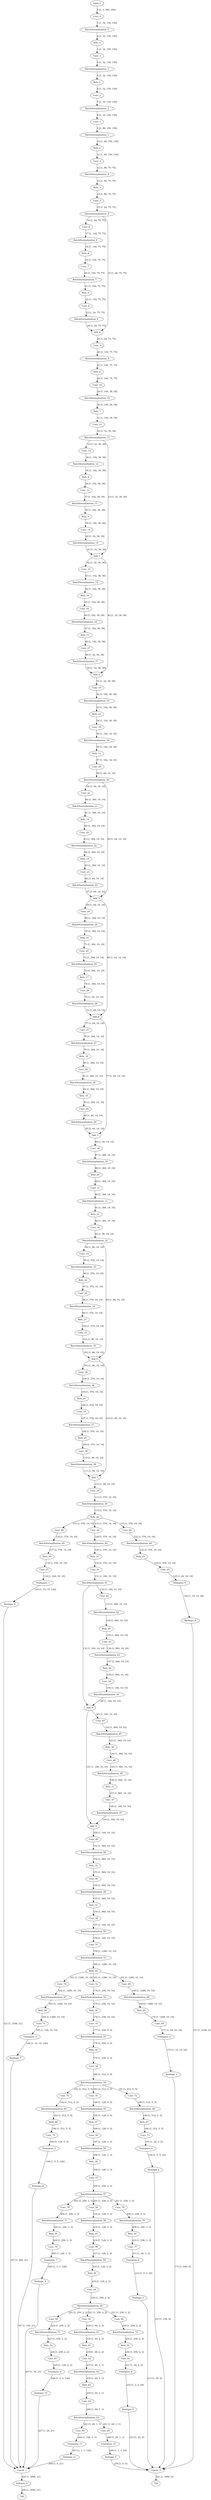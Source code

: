 strict digraph  {
"input.1";
Conv_0;
BatchNormalization_0;
Relu_0;
Conv_1;
BatchNormalization_1;
Relu_1;
Conv_2;
BatchNormalization_2;
Conv_3;
BatchNormalization_3;
Relu_2;
Conv_4;
BatchNormalization_4;
Relu_3;
Conv_5;
BatchNormalization_5;
Conv_6;
Add_0;
BatchNormalization_6;
Relu_4;
Conv_7;
BatchNormalization_7;
Relu_5;
Conv_8;
BatchNormalization_8;
Conv_9;
BatchNormalization_9;
Relu_6;
Conv_10;
BatchNormalization_10;
Relu_7;
Conv_11;
BatchNormalization_11;
Conv_12;
Add_1;
BatchNormalization_12;
Relu_8;
Conv_13;
BatchNormalization_13;
Relu_9;
Conv_14;
BatchNormalization_14;
Conv_15;
Add_2;
BatchNormalization_15;
Relu_10;
Conv_16;
BatchNormalization_16;
Relu_11;
Conv_17;
BatchNormalization_17;
Conv_18;
BatchNormalization_18;
Relu_12;
Conv_19;
BatchNormalization_19;
Relu_13;
Conv_20;
BatchNormalization_20;
Conv_21;
Add_3;
BatchNormalization_21;
Relu_14;
Conv_22;
BatchNormalization_22;
Relu_15;
Conv_23;
BatchNormalization_23;
Conv_24;
Add_4;
BatchNormalization_24;
Relu_16;
Conv_25;
BatchNormalization_25;
Relu_17;
Conv_26;
BatchNormalization_26;
Conv_27;
Add_5;
BatchNormalization_27;
Relu_18;
Conv_28;
BatchNormalization_28;
Relu_19;
Conv_29;
BatchNormalization_29;
Conv_30;
BatchNormalization_30;
Relu_20;
Conv_31;
BatchNormalization_31;
Relu_21;
Conv_32;
BatchNormalization_32;
Conv_33;
Add_6;
BatchNormalization_33;
Relu_22;
Conv_34;
BatchNormalization_34;
Relu_23;
Conv_35;
BatchNormalization_35;
Conv_36;
Add_7;
BatchNormalization_36;
Relu_24;
Conv_37;
BatchNormalization_37;
Relu_25;
Conv_38;
BatchNormalization_38;
Conv_39;
BatchNormalization_39;
Relu_26;
Conv_66;
Conv_64;
Conv_40;
BatchNormalization_65;
Relu_44;
Conv_67;
Transpose_1;
Reshape_6;
Concat_1;
BatchNormalization_64;
Relu_43;
Conv_65;
Transpose_0;
Reshape_0;
Concat_0;
BatchNormalization_40;
Relu_27;
Conv_41;
BatchNormalization_41;
Conv_42;
Add_8;
BatchNormalization_42;
Relu_28;
Conv_43;
BatchNormalization_43;
Relu_29;
Conv_44;
BatchNormalization_44;
Conv_45;
Add_9;
BatchNormalization_45;
Relu_30;
Conv_46;
BatchNormalization_46;
Relu_31;
Conv_47;
BatchNormalization_47;
Conv_48;
BatchNormalization_48;
Relu_32;
Conv_49;
BatchNormalization_49;
Relu_33;
Conv_50;
BatchNormalization_50;
Conv_51;
BatchNormalization_51;
Relu_34;
Conv_70;
Conv_68;
Conv_52;
BatchNormalization_67;
Relu_46;
Conv_71;
Transpose_3;
Reshape_7;
BatchNormalization_66;
Relu_45;
Conv_69;
Transpose_2;
Reshape_1;
BatchNormalization_52;
Relu_35;
Conv_53;
BatchNormalization_53;
Relu_36;
Conv_54;
BatchNormalization_54;
Conv_74;
Conv_72;
Conv_55;
BatchNormalization_69;
Relu_48;
Conv_75;
Transpose_5;
Reshape_8;
BatchNormalization_68;
Relu_47;
Conv_73;
Transpose_4;
Reshape_2;
BatchNormalization_55;
Relu_37;
Conv_56;
BatchNormalization_56;
Relu_38;
Conv_57;
BatchNormalization_57;
Conv_78;
Conv_76;
Conv_58;
BatchNormalization_71;
Relu_50;
Conv_79;
Transpose_7;
Reshape_9;
BatchNormalization_70;
Relu_49;
Conv_77;
Transpose_6;
Reshape_3;
BatchNormalization_58;
Relu_39;
Conv_59;
BatchNormalization_59;
Relu_40;
Conv_60;
BatchNormalization_60;
Conv_82;
Conv_80;
Conv_61;
BatchNormalization_73;
Relu_52;
Conv_83;
Transpose_9;
Reshape_10;
BatchNormalization_72;
Relu_51;
Conv_81;
Transpose_8;
Reshape_4;
BatchNormalization_61;
Relu_41;
Conv_62;
BatchNormalization_62;
Relu_42;
Conv_63;
BatchNormalization_63;
Conv_85;
Conv_84;
Transpose_11;
Reshape_11;
Softmax_0;
740;
Transpose_10;
Reshape_5;
726;
"input.1" -> Conv_0  [label="0 [1, 3, 300, 300]"];
Conv_0 -> BatchNormalization_0  [label="1 [1, 32, 150, 150]"];
BatchNormalization_0 -> Relu_0  [label="2 [1, 32, 150, 150]"];
Relu_0 -> Conv_1  [label="3 [1, 32, 150, 150]"];
Conv_1 -> BatchNormalization_1  [label="4 [1, 32, 150, 150]"];
BatchNormalization_1 -> Relu_1  [label="5 [1, 32, 150, 150]"];
Relu_1 -> Conv_2  [label="6 [1, 32, 150, 150]"];
Conv_2 -> BatchNormalization_2  [label="7 [1, 16, 150, 150]"];
BatchNormalization_2 -> Conv_3  [label="8 [1, 16, 150, 150]"];
Conv_3 -> BatchNormalization_3  [label="9 [1, 96, 150, 150]"];
BatchNormalization_3 -> Relu_2  [label="10 [1, 96, 150, 150]"];
Relu_2 -> Conv_4  [label="11 [1, 96, 150, 150]"];
Conv_4 -> BatchNormalization_4  [label="12 [1, 96, 75, 75]"];
BatchNormalization_4 -> Relu_3  [label="13 [1, 96, 75, 75]"];
Relu_3 -> Conv_5  [label="14 [1, 96, 75, 75]"];
Conv_5 -> BatchNormalization_5  [label="15 [1, 24, 75, 75]"];
BatchNormalization_5 -> Conv_6  [label="16 [1, 24, 75, 75]"];
BatchNormalization_5 -> Add_0  [label="16 [1, 24, 75, 75]"];
Conv_6 -> BatchNormalization_6  [label="17 [1, 144, 75, 75]"];
Add_0 -> Conv_9  [label="25 [1, 24, 75, 75]"];
BatchNormalization_6 -> Relu_4  [label="18 [1, 144, 75, 75]"];
Relu_4 -> Conv_7  [label="19 [1, 144, 75, 75]"];
Conv_7 -> BatchNormalization_7  [label="20 [1, 144, 75, 75]"];
BatchNormalization_7 -> Relu_5  [label="21 [1, 144, 75, 75]"];
Relu_5 -> Conv_8  [label="22 [1, 144, 75, 75]"];
Conv_8 -> BatchNormalization_8  [label="23 [1, 24, 75, 75]"];
BatchNormalization_8 -> Add_0  [label="24 [1, 24, 75, 75]"];
Conv_9 -> BatchNormalization_9  [label="26 [1, 144, 75, 75]"];
BatchNormalization_9 -> Relu_6  [label="27 [1, 144, 75, 75]"];
Relu_6 -> Conv_10  [label="28 [1, 144, 75, 75]"];
Conv_10 -> BatchNormalization_10  [label="29 [1, 144, 38, 38]"];
BatchNormalization_10 -> Relu_7  [label="30 [1, 144, 38, 38]"];
Relu_7 -> Conv_11  [label="31 [1, 144, 38, 38]"];
Conv_11 -> BatchNormalization_11  [label="32 [1, 32, 38, 38]"];
BatchNormalization_11 -> Conv_12  [label="33 [1, 32, 38, 38]"];
BatchNormalization_11 -> Add_1  [label="33 [1, 32, 38, 38]"];
Conv_12 -> BatchNormalization_12  [label="34 [1, 192, 38, 38]"];
Add_1 -> Conv_15  [label="42 [1, 32, 38, 38]"];
Add_1 -> Add_2  [label="42 [1, 32, 38, 38]"];
BatchNormalization_12 -> Relu_8  [label="35 [1, 192, 38, 38]"];
Relu_8 -> Conv_13  [label="36 [1, 192, 38, 38]"];
Conv_13 -> BatchNormalization_13  [label="37 [1, 192, 38, 38]"];
BatchNormalization_13 -> Relu_9  [label="38 [1, 192, 38, 38]"];
Relu_9 -> Conv_14  [label="39 [1, 192, 38, 38]"];
Conv_14 -> BatchNormalization_14  [label="40 [1, 32, 38, 38]"];
BatchNormalization_14 -> Add_1  [label="41 [1, 32, 38, 38]"];
Conv_15 -> BatchNormalization_15  [label="43 [1, 192, 38, 38]"];
Add_2 -> Conv_18  [label="51 [1, 32, 38, 38]"];
BatchNormalization_15 -> Relu_10  [label="44 [1, 192, 38, 38]"];
Relu_10 -> Conv_16  [label="45 [1, 192, 38, 38]"];
Conv_16 -> BatchNormalization_16  [label="46 [1, 192, 38, 38]"];
BatchNormalization_16 -> Relu_11  [label="47 [1, 192, 38, 38]"];
Relu_11 -> Conv_17  [label="48 [1, 192, 38, 38]"];
Conv_17 -> BatchNormalization_17  [label="49 [1, 32, 38, 38]"];
BatchNormalization_17 -> Add_2  [label="50 [1, 32, 38, 38]"];
Conv_18 -> BatchNormalization_18  [label="52 [1, 192, 38, 38]"];
BatchNormalization_18 -> Relu_12  [label="53 [1, 192, 38, 38]"];
Relu_12 -> Conv_19  [label="54 [1, 192, 38, 38]"];
Conv_19 -> BatchNormalization_19  [label="55 [1, 192, 19, 19]"];
BatchNormalization_19 -> Relu_13  [label="56 [1, 192, 19, 19]"];
Relu_13 -> Conv_20  [label="57 [1, 192, 19, 19]"];
Conv_20 -> BatchNormalization_20  [label="58 [1, 64, 19, 19]"];
BatchNormalization_20 -> Conv_21  [label="59 [1, 64, 19, 19]"];
BatchNormalization_20 -> Add_3  [label="59 [1, 64, 19, 19]"];
Conv_21 -> BatchNormalization_21  [label="60 [1, 384, 19, 19]"];
Add_3 -> Conv_24  [label="68 [1, 64, 19, 19]"];
Add_3 -> Add_4  [label="68 [1, 64, 19, 19]"];
BatchNormalization_21 -> Relu_14  [label="61 [1, 384, 19, 19]"];
Relu_14 -> Conv_22  [label="62 [1, 384, 19, 19]"];
Conv_22 -> BatchNormalization_22  [label="63 [1, 384, 19, 19]"];
BatchNormalization_22 -> Relu_15  [label="64 [1, 384, 19, 19]"];
Relu_15 -> Conv_23  [label="65 [1, 384, 19, 19]"];
Conv_23 -> BatchNormalization_23  [label="66 [1, 64, 19, 19]"];
BatchNormalization_23 -> Add_3  [label="67 [1, 64, 19, 19]"];
Conv_24 -> BatchNormalization_24  [label="69 [1, 384, 19, 19]"];
Add_4 -> Conv_27  [label="77 [1, 64, 19, 19]"];
Add_4 -> Add_5  [label="77 [1, 64, 19, 19]"];
BatchNormalization_24 -> Relu_16  [label="70 [1, 384, 19, 19]"];
Relu_16 -> Conv_25  [label="71 [1, 384, 19, 19]"];
Conv_25 -> BatchNormalization_25  [label="72 [1, 384, 19, 19]"];
BatchNormalization_25 -> Relu_17  [label="73 [1, 384, 19, 19]"];
Relu_17 -> Conv_26  [label="74 [1, 384, 19, 19]"];
Conv_26 -> BatchNormalization_26  [label="75 [1, 64, 19, 19]"];
BatchNormalization_26 -> Add_4  [label="76 [1, 64, 19, 19]"];
Conv_27 -> BatchNormalization_27  [label="78 [1, 384, 19, 19]"];
Add_5 -> Conv_30  [label="86 [1, 64, 19, 19]"];
BatchNormalization_27 -> Relu_18  [label="79 [1, 384, 19, 19]"];
Relu_18 -> Conv_28  [label="80 [1, 384, 19, 19]"];
Conv_28 -> BatchNormalization_28  [label="81 [1, 384, 19, 19]"];
BatchNormalization_28 -> Relu_19  [label="82 [1, 384, 19, 19]"];
Relu_19 -> Conv_29  [label="83 [1, 384, 19, 19]"];
Conv_29 -> BatchNormalization_29  [label="84 [1, 64, 19, 19]"];
BatchNormalization_29 -> Add_5  [label="85 [1, 64, 19, 19]"];
Conv_30 -> BatchNormalization_30  [label="87 [1, 384, 19, 19]"];
BatchNormalization_30 -> Relu_20  [label="88 [1, 384, 19, 19]"];
Relu_20 -> Conv_31  [label="89 [1, 384, 19, 19]"];
Conv_31 -> BatchNormalization_31  [label="90 [1, 384, 19, 19]"];
BatchNormalization_31 -> Relu_21  [label="91 [1, 384, 19, 19]"];
Relu_21 -> Conv_32  [label="92 [1, 384, 19, 19]"];
Conv_32 -> BatchNormalization_32  [label="93 [1, 96, 19, 19]"];
BatchNormalization_32 -> Conv_33  [label="94 [1, 96, 19, 19]"];
BatchNormalization_32 -> Add_6  [label="94 [1, 96, 19, 19]"];
Conv_33 -> BatchNormalization_33  [label="95 [1, 576, 19, 19]"];
Add_6 -> Conv_36  [label="103 [1, 96, 19, 19]"];
Add_6 -> Add_7  [label="103 [1, 96, 19, 19]"];
BatchNormalization_33 -> Relu_22  [label="96 [1, 576, 19, 19]"];
Relu_22 -> Conv_34  [label="97 [1, 576, 19, 19]"];
Conv_34 -> BatchNormalization_34  [label="98 [1, 576, 19, 19]"];
BatchNormalization_34 -> Relu_23  [label="99 [1, 576, 19, 19]"];
Relu_23 -> Conv_35  [label="100 [1, 576, 19, 19]"];
Conv_35 -> BatchNormalization_35  [label="101 [1, 96, 19, 19]"];
BatchNormalization_35 -> Add_6  [label="102 [1, 96, 19, 19]"];
Conv_36 -> BatchNormalization_36  [label="104 [1, 576, 19, 19]"];
Add_7 -> Conv_39  [label="112 [1, 96, 19, 19]"];
BatchNormalization_36 -> Relu_24  [label="105 [1, 576, 19, 19]"];
Relu_24 -> Conv_37  [label="106 [1, 576, 19, 19]"];
Conv_37 -> BatchNormalization_37  [label="107 [1, 576, 19, 19]"];
BatchNormalization_37 -> Relu_25  [label="108 [1, 576, 19, 19]"];
Relu_25 -> Conv_38  [label="109 [1, 576, 19, 19]"];
Conv_38 -> BatchNormalization_38  [label="110 [1, 96, 19, 19]"];
BatchNormalization_38 -> Add_7  [label="111 [1, 96, 19, 19]"];
Conv_39 -> BatchNormalization_39  [label="113 [1, 576, 19, 19]"];
BatchNormalization_39 -> Relu_26  [label="114 [1, 576, 19, 19]"];
Relu_26 -> Conv_66  [label="115 [1, 576, 19, 19]"];
Relu_26 -> Conv_64  [label="115 [1, 576, 19, 19]"];
Relu_26 -> Conv_40  [label="115 [1, 576, 19, 19]"];
Conv_66 -> BatchNormalization_65  [label="116 [1, 576, 19, 19]"];
Conv_64 -> BatchNormalization_64  [label="122 [1, 576, 19, 19]"];
Conv_40 -> BatchNormalization_40  [label="128 [1, 576, 10, 10]"];
BatchNormalization_65 -> Relu_44  [label="117 [1, 576, 19, 19]"];
Relu_44 -> Conv_67  [label="118 [1, 576, 19, 19]"];
Conv_67 -> Transpose_1  [label="119 [1, 126, 19, 19]"];
Transpose_1 -> Reshape_6  [label="120 [1, 19, 19, 126]"];
Reshape_6 -> Concat_1  [label="121 [1, 2166, 21]"];
Concat_1 -> Softmax_0  [label="245 [1, 3000, 21]"];
BatchNormalization_64 -> Relu_43  [label="123 [1, 576, 19, 19]"];
Relu_43 -> Conv_65  [label="124 [1, 576, 19, 19]"];
Conv_65 -> Transpose_0  [label="125 [1, 24, 19, 19]"];
Transpose_0 -> Reshape_0  [label="126 [1, 19, 19, 24]"];
Reshape_0 -> Concat_0  [label="127 [1, 2166, 4]"];
Concat_0 -> 726  [label="251 [1, 3000, 4]"];
BatchNormalization_40 -> Relu_27  [label="129 [1, 576, 10, 10]"];
Relu_27 -> Conv_41  [label="130 [1, 576, 10, 10]"];
Conv_41 -> BatchNormalization_41  [label="131 [1, 160, 10, 10]"];
BatchNormalization_41 -> Conv_42  [label="132 [1, 160, 10, 10]"];
BatchNormalization_41 -> Add_8  [label="132 [1, 160, 10, 10]"];
Conv_42 -> BatchNormalization_42  [label="133 [1, 960, 10, 10]"];
Add_8 -> Conv_45  [label="141 [1, 160, 10, 10]"];
Add_8 -> Add_9  [label="141 [1, 160, 10, 10]"];
BatchNormalization_42 -> Relu_28  [label="134 [1, 960, 10, 10]"];
Relu_28 -> Conv_43  [label="135 [1, 960, 10, 10]"];
Conv_43 -> BatchNormalization_43  [label="136 [1, 960, 10, 10]"];
BatchNormalization_43 -> Relu_29  [label="137 [1, 960, 10, 10]"];
Relu_29 -> Conv_44  [label="138 [1, 960, 10, 10]"];
Conv_44 -> BatchNormalization_44  [label="139 [1, 160, 10, 10]"];
BatchNormalization_44 -> Add_8  [label="140 [1, 160, 10, 10]"];
Conv_45 -> BatchNormalization_45  [label="142 [1, 960, 10, 10]"];
Add_9 -> Conv_48  [label="150 [1, 160, 10, 10]"];
BatchNormalization_45 -> Relu_30  [label="143 [1, 960, 10, 10]"];
Relu_30 -> Conv_46  [label="144 [1, 960, 10, 10]"];
Conv_46 -> BatchNormalization_46  [label="145 [1, 960, 10, 10]"];
BatchNormalization_46 -> Relu_31  [label="146 [1, 960, 10, 10]"];
Relu_31 -> Conv_47  [label="147 [1, 960, 10, 10]"];
Conv_47 -> BatchNormalization_47  [label="148 [1, 160, 10, 10]"];
BatchNormalization_47 -> Add_9  [label="149 [1, 160, 10, 10]"];
Conv_48 -> BatchNormalization_48  [label="151 [1, 960, 10, 10]"];
BatchNormalization_48 -> Relu_32  [label="152 [1, 960, 10, 10]"];
Relu_32 -> Conv_49  [label="153 [1, 960, 10, 10]"];
Conv_49 -> BatchNormalization_49  [label="154 [1, 960, 10, 10]"];
BatchNormalization_49 -> Relu_33  [label="155 [1, 960, 10, 10]"];
Relu_33 -> Conv_50  [label="156 [1, 960, 10, 10]"];
Conv_50 -> BatchNormalization_50  [label="157 [1, 320, 10, 10]"];
BatchNormalization_50 -> Conv_51  [label="158 [1, 320, 10, 10]"];
Conv_51 -> BatchNormalization_51  [label="159 [1, 1280, 10, 10]"];
BatchNormalization_51 -> Relu_34  [label="160 [1, 1280, 10, 10]"];
Relu_34 -> Conv_70  [label="161 [1, 1280, 10, 10]"];
Relu_34 -> Conv_68  [label="161 [1, 1280, 10, 10]"];
Relu_34 -> Conv_52  [label="161 [1, 1280, 10, 10]"];
Conv_70 -> BatchNormalization_67  [label="162 [1, 1280, 10, 10]"];
Conv_68 -> BatchNormalization_66  [label="168 [1, 1280, 10, 10]"];
Conv_52 -> BatchNormalization_52  [label="174 [1, 256, 10, 10]"];
BatchNormalization_67 -> Relu_46  [label="163 [1, 1280, 10, 10]"];
Relu_46 -> Conv_71  [label="164 [1, 1280, 10, 10]"];
Conv_71 -> Transpose_3  [label="165 [1, 126, 10, 10]"];
Transpose_3 -> Reshape_7  [label="166 [1, 10, 10, 126]"];
Reshape_7 -> Concat_1  [label="167 [1, 600, 21]"];
BatchNormalization_66 -> Relu_45  [label="169 [1, 1280, 10, 10]"];
Relu_45 -> Conv_69  [label="170 [1, 1280, 10, 10]"];
Conv_69 -> Transpose_2  [label="171 [1, 24, 10, 10]"];
Transpose_2 -> Reshape_1  [label="172 [1, 10, 10, 24]"];
Reshape_1 -> Concat_0  [label="173 [1, 600, 4]"];
BatchNormalization_52 -> Relu_35  [label="175 [1, 256, 10, 10]"];
Relu_35 -> Conv_53  [label="176 [1, 256, 10, 10]"];
Conv_53 -> BatchNormalization_53  [label="177 [1, 256, 5, 5]"];
BatchNormalization_53 -> Relu_36  [label="178 [1, 256, 5, 5]"];
Relu_36 -> Conv_54  [label="179 [1, 256, 5, 5]"];
Conv_54 -> BatchNormalization_54  [label="180 [1, 512, 5, 5]"];
BatchNormalization_54 -> Conv_74  [label="181 [1, 512, 5, 5]"];
BatchNormalization_54 -> Conv_72  [label="181 [1, 512, 5, 5]"];
BatchNormalization_54 -> Conv_55  [label="181 [1, 512, 5, 5]"];
Conv_74 -> BatchNormalization_69  [label="182 [1, 512, 5, 5]"];
Conv_72 -> BatchNormalization_68  [label="188 [1, 512, 5, 5]"];
Conv_55 -> BatchNormalization_55  [label="194 [1, 128, 5, 5]"];
BatchNormalization_69 -> Relu_48  [label="183 [1, 512, 5, 5]"];
Relu_48 -> Conv_75  [label="184 [1, 512, 5, 5]"];
Conv_75 -> Transpose_5  [label="185 [1, 126, 5, 5]"];
Transpose_5 -> Reshape_8  [label="186 [1, 5, 5, 126]"];
Reshape_8 -> Concat_1  [label="187 [1, 150, 21]"];
BatchNormalization_68 -> Relu_47  [label="189 [1, 512, 5, 5]"];
Relu_47 -> Conv_73  [label="190 [1, 512, 5, 5]"];
Conv_73 -> Transpose_4  [label="191 [1, 24, 5, 5]"];
Transpose_4 -> Reshape_2  [label="192 [1, 5, 5, 24]"];
Reshape_2 -> Concat_0  [label="193 [1, 150, 4]"];
BatchNormalization_55 -> Relu_37  [label="195 [1, 128, 5, 5]"];
Relu_37 -> Conv_56  [label="196 [1, 128, 5, 5]"];
Conv_56 -> BatchNormalization_56  [label="197 [1, 128, 3, 3]"];
BatchNormalization_56 -> Relu_38  [label="198 [1, 128, 3, 3]"];
Relu_38 -> Conv_57  [label="199 [1, 128, 3, 3]"];
Conv_57 -> BatchNormalization_57  [label="200 [1, 256, 3, 3]"];
BatchNormalization_57 -> Conv_78  [label="201 [1, 256, 3, 3]"];
BatchNormalization_57 -> Conv_76  [label="201 [1, 256, 3, 3]"];
BatchNormalization_57 -> Conv_58  [label="201 [1, 256, 3, 3]"];
Conv_78 -> BatchNormalization_71  [label="202 [1, 256, 3, 3]"];
Conv_76 -> BatchNormalization_70  [label="208 [1, 256, 3, 3]"];
Conv_58 -> BatchNormalization_58  [label="214 [1, 128, 3, 3]"];
BatchNormalization_71 -> Relu_50  [label="203 [1, 256, 3, 3]"];
Relu_50 -> Conv_79  [label="204 [1, 256, 3, 3]"];
Conv_79 -> Transpose_7  [label="205 [1, 126, 3, 3]"];
Transpose_7 -> Reshape_9  [label="206 [1, 3, 3, 126]"];
Reshape_9 -> Concat_1  [label="207 [1, 54, 21]"];
BatchNormalization_70 -> Relu_49  [label="209 [1, 256, 3, 3]"];
Relu_49 -> Conv_77  [label="210 [1, 256, 3, 3]"];
Conv_77 -> Transpose_6  [label="211 [1, 24, 3, 3]"];
Transpose_6 -> Reshape_3  [label="212 [1, 3, 3, 24]"];
Reshape_3 -> Concat_0  [label="213 [1, 54, 4]"];
BatchNormalization_58 -> Relu_39  [label="215 [1, 128, 3, 3]"];
Relu_39 -> Conv_59  [label="216 [1, 128, 3, 3]"];
Conv_59 -> BatchNormalization_59  [label="217 [1, 128, 2, 2]"];
BatchNormalization_59 -> Relu_40  [label="218 [1, 128, 2, 2]"];
Relu_40 -> Conv_60  [label="219 [1, 128, 2, 2]"];
Conv_60 -> BatchNormalization_60  [label="220 [1, 256, 2, 2]"];
BatchNormalization_60 -> Conv_82  [label="221 [1, 256, 2, 2]"];
BatchNormalization_60 -> Conv_80  [label="221 [1, 256, 2, 2]"];
BatchNormalization_60 -> Conv_61  [label="221 [1, 256, 2, 2]"];
Conv_82 -> BatchNormalization_73  [label="222 [1, 256, 2, 2]"];
Conv_80 -> BatchNormalization_72  [label="228 [1, 256, 2, 2]"];
Conv_61 -> BatchNormalization_61  [label="234 [1, 64, 2, 2]"];
BatchNormalization_73 -> Relu_52  [label="223 [1, 256, 2, 2]"];
Relu_52 -> Conv_83  [label="224 [1, 256, 2, 2]"];
Conv_83 -> Transpose_9  [label="225 [1, 126, 2, 2]"];
Transpose_9 -> Reshape_10  [label="226 [1, 2, 2, 126]"];
Reshape_10 -> Concat_1  [label="227 [1, 24, 21]"];
BatchNormalization_72 -> Relu_51  [label="229 [1, 256, 2, 2]"];
Relu_51 -> Conv_81  [label="230 [1, 256, 2, 2]"];
Conv_81 -> Transpose_8  [label="231 [1, 24, 2, 2]"];
Transpose_8 -> Reshape_4  [label="232 [1, 2, 2, 24]"];
Reshape_4 -> Concat_0  [label="233 [1, 24, 4]"];
BatchNormalization_61 -> Relu_41  [label="235 [1, 64, 2, 2]"];
Relu_41 -> Conv_62  [label="236 [1, 64, 2, 2]"];
Conv_62 -> BatchNormalization_62  [label="237 [1, 64, 1, 1]"];
BatchNormalization_62 -> Relu_42  [label="238 [1, 64, 1, 1]"];
Relu_42 -> Conv_63  [label="239 [1, 64, 1, 1]"];
Conv_63 -> BatchNormalization_63  [label="240 [1, 64, 1, 1]"];
BatchNormalization_63 -> Conv_85  [label="241 [1, 64, 1, 1]"];
BatchNormalization_63 -> Conv_84  [label="241 [1, 64, 1, 1]"];
Conv_85 -> Transpose_11  [label="242 [1, 126, 1, 1]"];
Conv_84 -> Transpose_10  [label="248 [1, 24, 1, 1]"];
Transpose_11 -> Reshape_11  [label="243 [1, 1, 1, 126]"];
Reshape_11 -> Concat_1  [label="244 [1, 6, 21]"];
Softmax_0 -> 740  [label="246 [1, 3000, 21]"];
Transpose_10 -> Reshape_5  [label="249 [1, 1, 1, 24]"];
Reshape_5 -> Concat_0  [label="250 [1, 6, 4]"];
}
